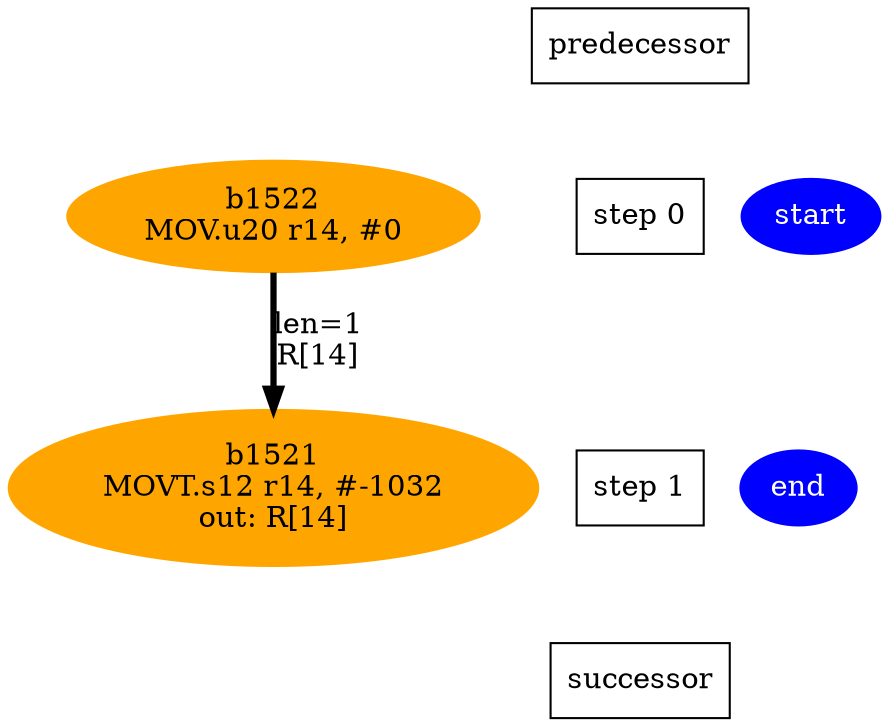 digraph N {
 b1521[color=orange,fontcolor=black,style=filled,label="b1521\nMOVT.s12 r14, #-1032\nout: R[14]"];  {rank=same; S1;  b1521;}
 b1522[color=orange,fontcolor=black,style=filled,label="b1522\nMOV.u20 r14, #0"];  {rank=same; S0;  b1522;}
 start [color=blue,fontcolor=white,style=filled,label="start"];  {rank=same; S0;  start;}
 end [color=blue,fontcolor=white,style=filled,label="end"];  {rank=same; S1;  end;}
   b1522 -> b1521 [color=black,fontcolor=black,penwidth=3,label="len=1\nR[14]",weight=1000];
  Sm1 [label="predecessor",shape=box];
  S0 [label="step 0",shape=box];
  Sm1 -> S0[style=invis,weight=9000];
  S1 [label="step 1",shape=box];
  S0 -> S1[style=invis,weight=9000];
  S2 [label="successor",shape=box];
  S1 -> S2[style=invis,weight=9000];
}
